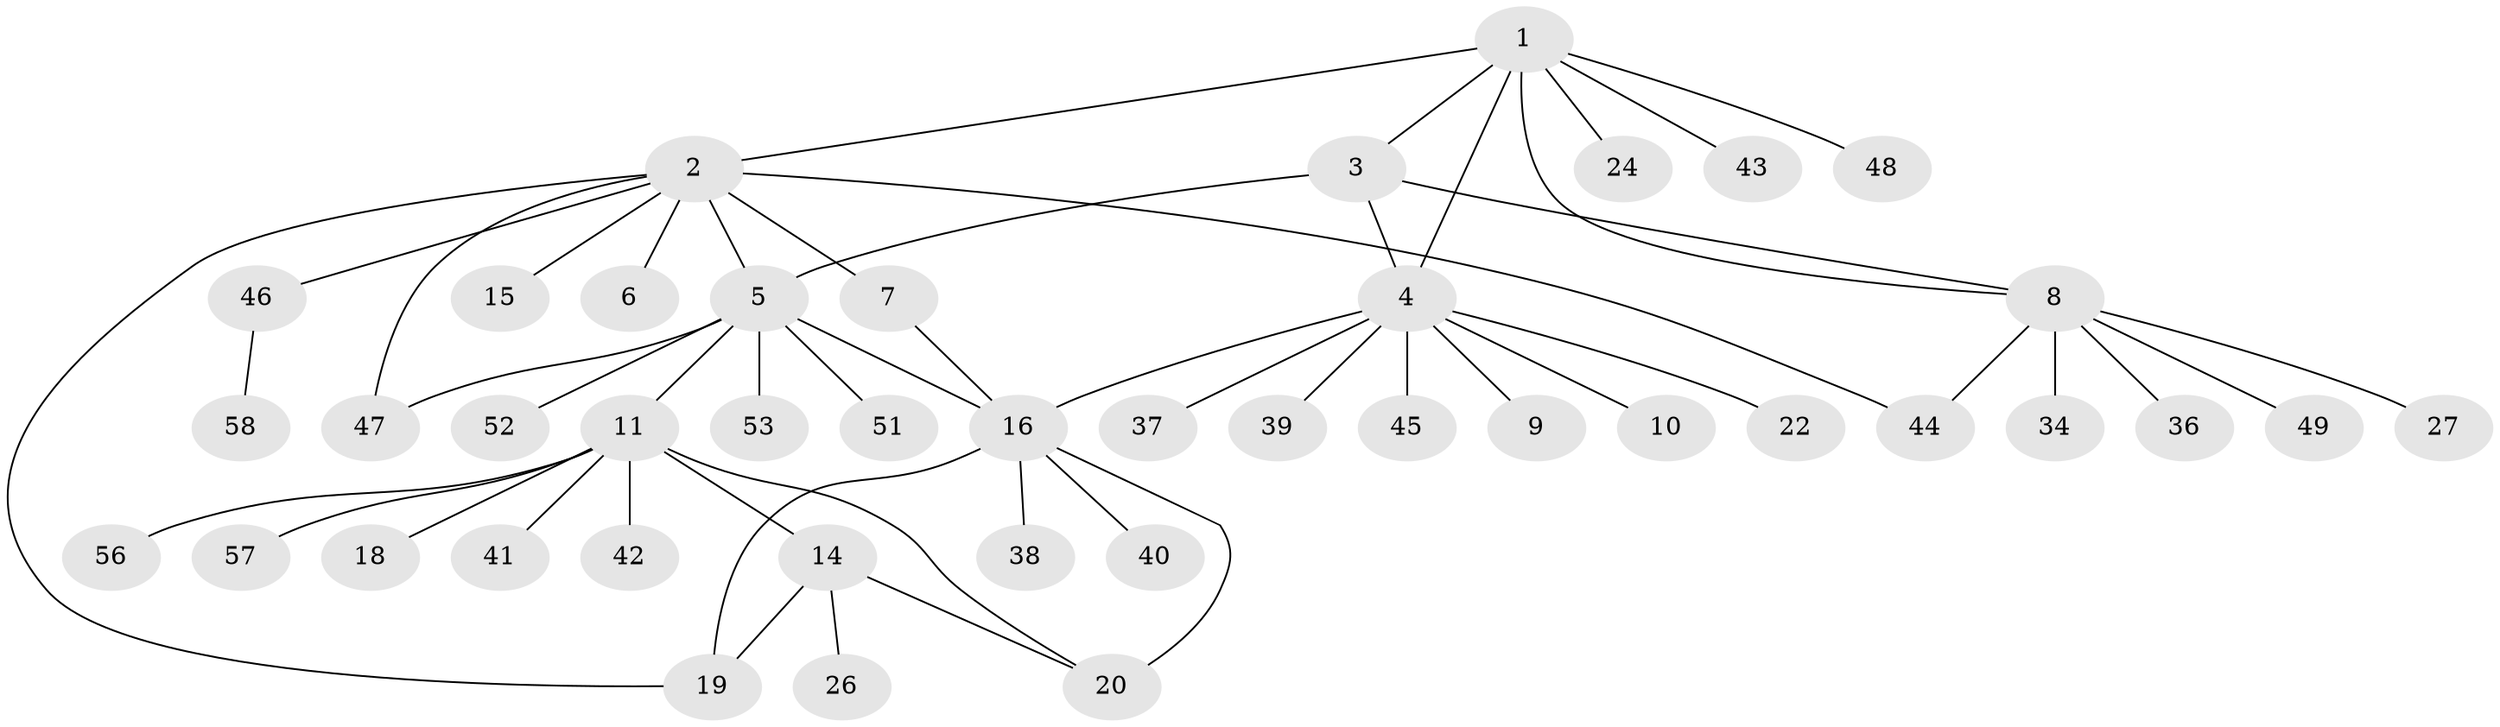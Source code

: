 // original degree distribution, {7: 0.03333333333333333, 11: 0.016666666666666666, 5: 0.06666666666666667, 9: 0.03333333333333333, 1: 0.5333333333333333, 2: 0.21666666666666667, 4: 0.03333333333333333, 3: 0.05, 6: 0.016666666666666666}
// Generated by graph-tools (version 1.1) at 2025/41/03/06/25 10:41:51]
// undirected, 42 vertices, 52 edges
graph export_dot {
graph [start="1"]
  node [color=gray90,style=filled];
  1 [super="+25"];
  2 [super="+28"];
  3 [super="+54"];
  4 [super="+23"];
  5 [super="+35"];
  6;
  7 [super="+13"];
  8 [super="+12"];
  9;
  10;
  11 [super="+30"];
  14 [super="+60"];
  15 [super="+29"];
  16 [super="+17"];
  18;
  19 [super="+32"];
  20 [super="+21"];
  22 [super="+31"];
  24 [super="+55"];
  26 [super="+33"];
  27 [super="+59"];
  34;
  36;
  37;
  38 [super="+50"];
  39;
  40;
  41;
  42;
  43;
  44;
  45;
  46;
  47;
  48;
  49;
  51;
  52;
  53;
  56;
  57;
  58;
  1 -- 2;
  1 -- 3;
  1 -- 4;
  1 -- 24;
  1 -- 48;
  1 -- 8;
  1 -- 43;
  2 -- 5;
  2 -- 6;
  2 -- 7 [weight=2];
  2 -- 15;
  2 -- 44;
  2 -- 46;
  2 -- 47;
  2 -- 19;
  3 -- 5;
  3 -- 8;
  3 -- 4;
  4 -- 9;
  4 -- 10;
  4 -- 22;
  4 -- 37;
  4 -- 39;
  4 -- 45;
  4 -- 16;
  5 -- 11;
  5 -- 16;
  5 -- 47;
  5 -- 51;
  5 -- 52;
  5 -- 53;
  7 -- 16;
  8 -- 36;
  8 -- 44;
  8 -- 49;
  8 -- 34;
  8 -- 27;
  11 -- 14;
  11 -- 18;
  11 -- 42;
  11 -- 56;
  11 -- 57;
  11 -- 41;
  11 -- 20;
  14 -- 19;
  14 -- 20;
  14 -- 26;
  16 -- 20 [weight=2];
  16 -- 38;
  16 -- 40;
  16 -- 19;
  46 -- 58;
}
